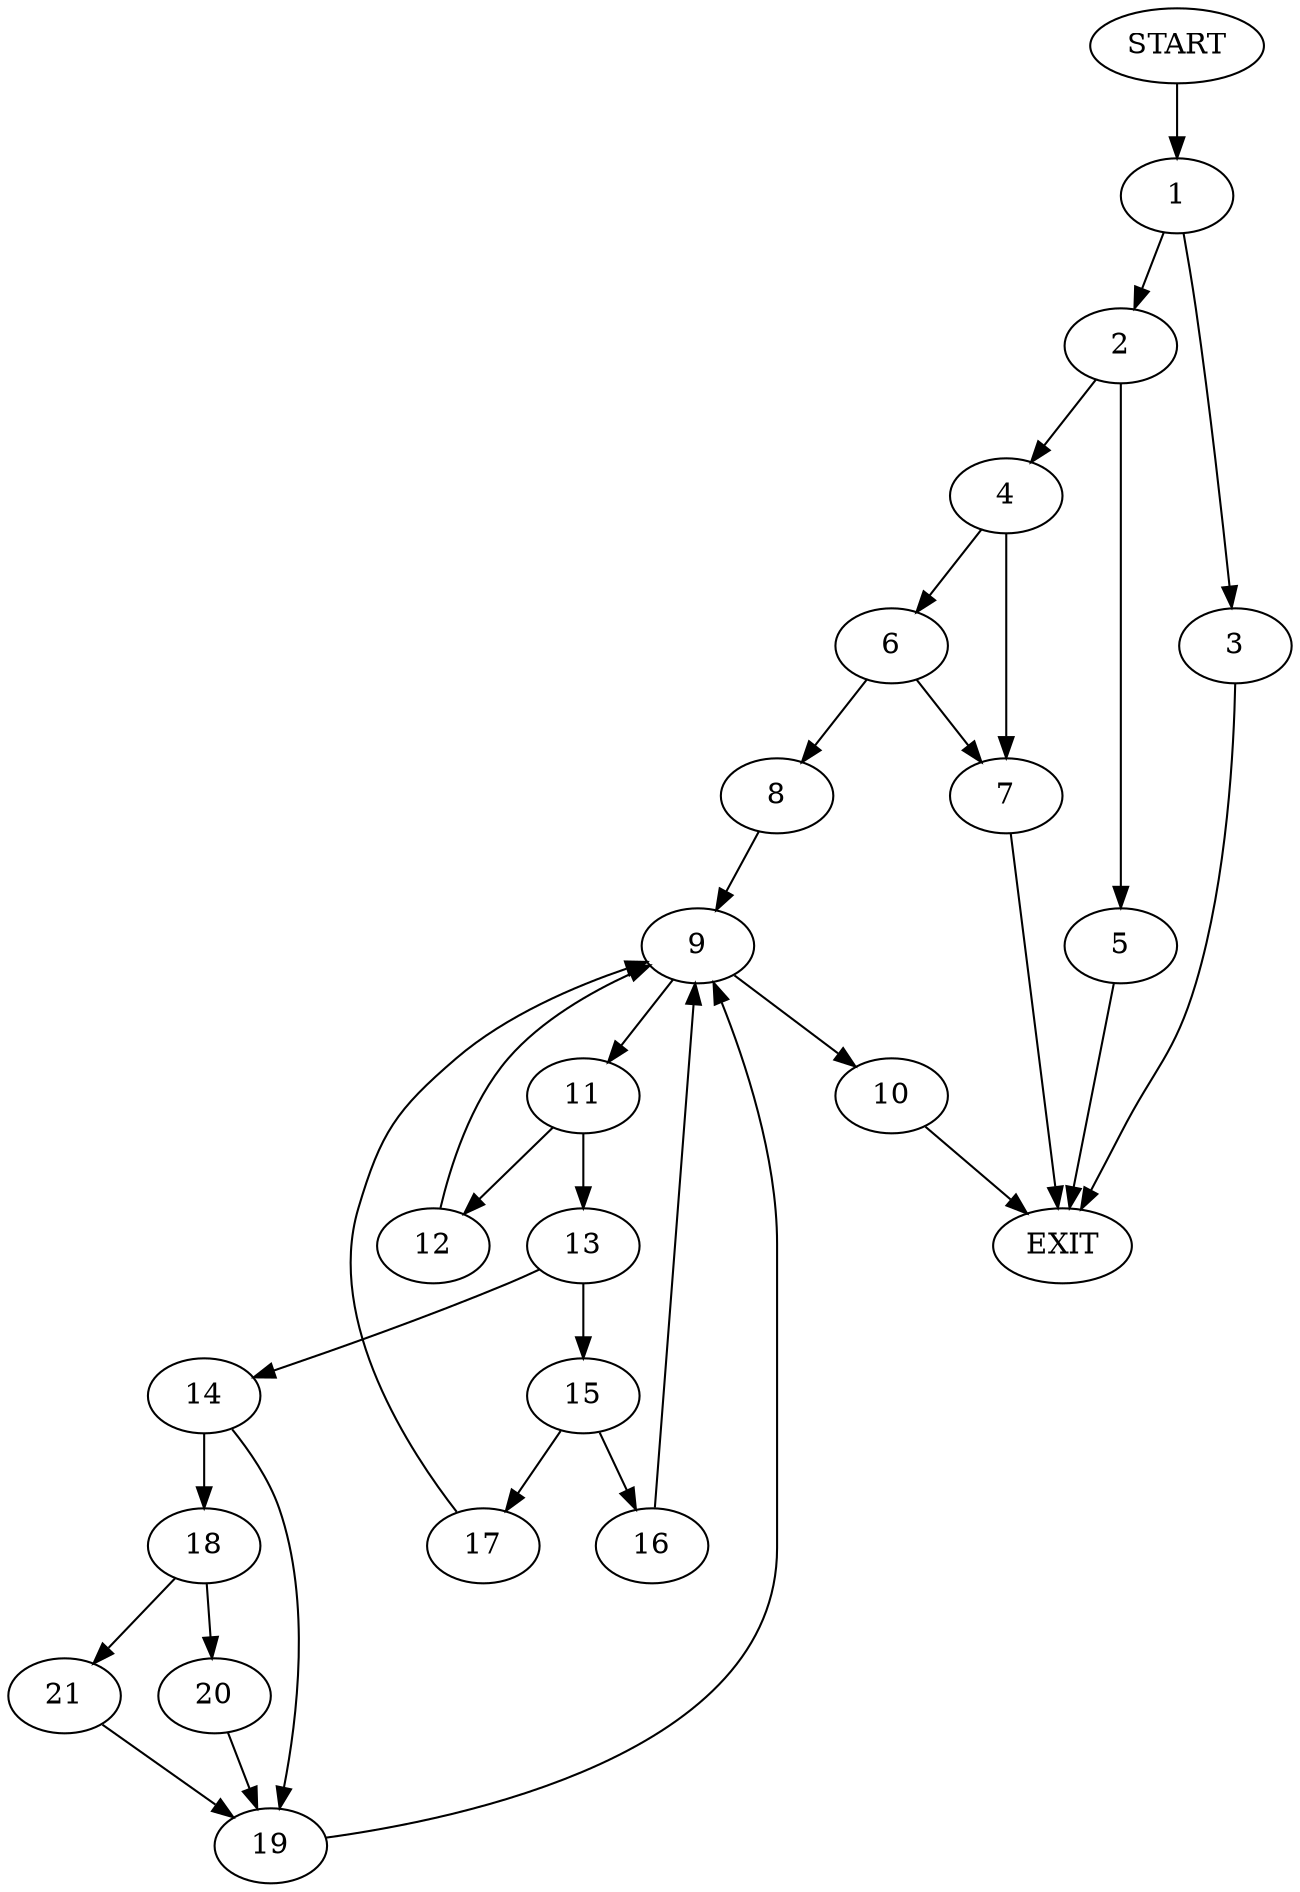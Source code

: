 digraph {
0 [label="START"]
22 [label="EXIT"]
0 -> 1
1 -> 2
1 -> 3
2 -> 4
2 -> 5
3 -> 22
4 -> 6
4 -> 7
5 -> 22
7 -> 22
6 -> 7
6 -> 8
8 -> 9
9 -> 10
9 -> 11
11 -> 12
11 -> 13
10 -> 22
13 -> 14
13 -> 15
12 -> 9
15 -> 16
15 -> 17
14 -> 18
14 -> 19
16 -> 9
17 -> 9
19 -> 9
18 -> 20
18 -> 21
21 -> 19
20 -> 19
}
